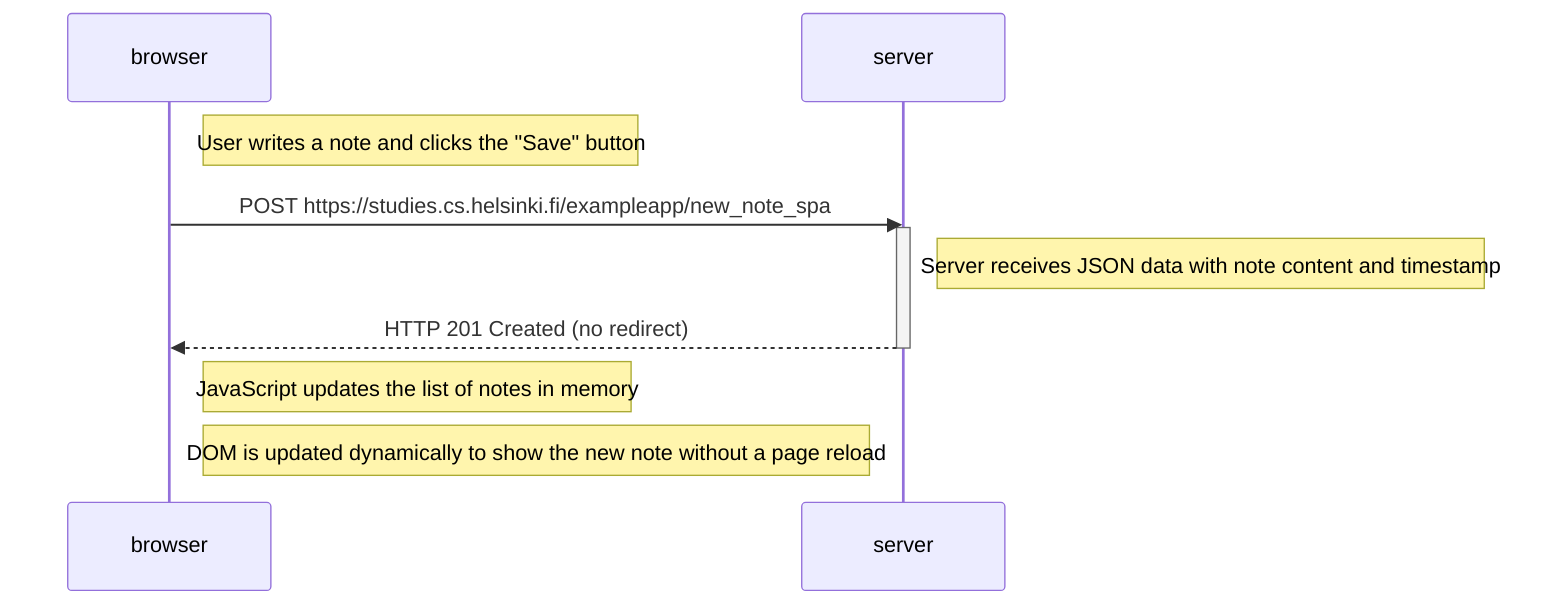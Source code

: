 sequenceDiagram
    participant browser
    participant server

    Note right of browser: User writes a note and clicks the "Save" button

    browser->>server: POST https://studies.cs.helsinki.fi/exampleapp/new_note_spa
    activate server
    Note right of server: Server receives JSON data with note content and timestamp
    server-->>browser: HTTP 201 Created (no redirect)
    deactivate server

    Note right of browser: JavaScript updates the list of notes in memory

    Note right of browser: DOM is updated dynamically to show the new note without a page reload